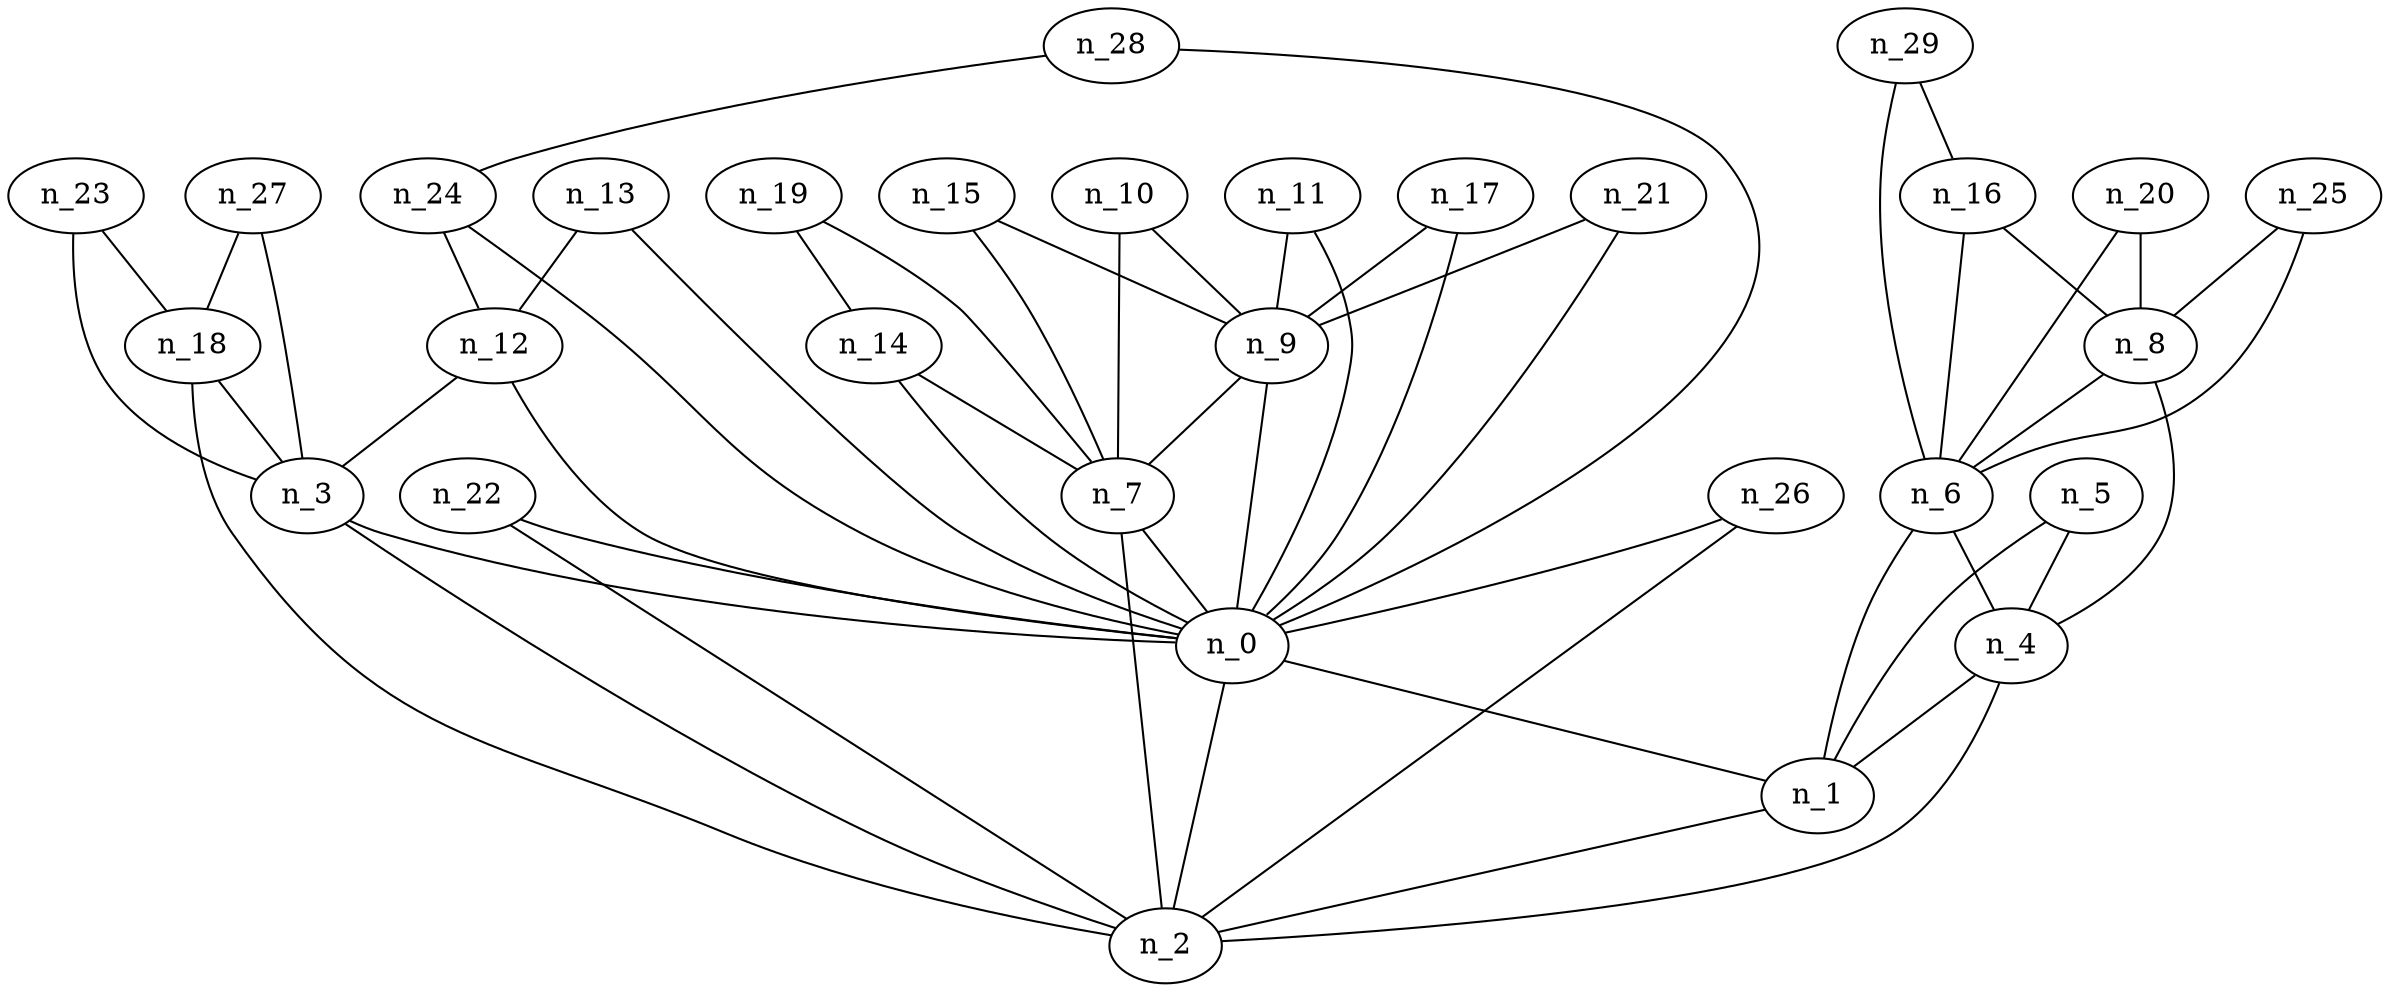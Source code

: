 graph grafoDorogovtsevMendes_30  {
n_0;
n_1;
n_2;
n_3;
n_4;
n_5;
n_6;
n_7;
n_8;
n_9;
n_10;
n_11;
n_12;
n_13;
n_14;
n_15;
n_16;
n_17;
n_18;
n_19;
n_20;
n_21;
n_22;
n_23;
n_24;
n_25;
n_26;
n_27;
n_28;
n_29;
n_0 -- n_1;
n_1 -- n_2;
n_2 -- n_0;
n_3 -- n_2;
n_3 -- n_0;
n_4 -- n_1;
n_4 -- n_2;
n_5 -- n_4;
n_5 -- n_1;
n_6 -- n_4;
n_6 -- n_1;
n_7 -- n_2;
n_7 -- n_0;
n_8 -- n_6;
n_8 -- n_4;
n_9 -- n_7;
n_9 -- n_0;
n_10 -- n_9;
n_10 -- n_7;
n_11 -- n_9;
n_11 -- n_0;
n_12 -- n_3;
n_12 -- n_0;
n_13 -- n_12;
n_13 -- n_0;
n_14 -- n_7;
n_14 -- n_0;
n_15 -- n_9;
n_15 -- n_7;
n_16 -- n_8;
n_16 -- n_6;
n_17 -- n_9;
n_17 -- n_0;
n_18 -- n_3;
n_18 -- n_2;
n_19 -- n_14;
n_19 -- n_7;
n_20 -- n_8;
n_20 -- n_6;
n_21 -- n_9;
n_21 -- n_0;
n_22 -- n_2;
n_22 -- n_0;
n_23 -- n_18;
n_23 -- n_3;
n_24 -- n_12;
n_24 -- n_0;
n_25 -- n_8;
n_25 -- n_6;
n_26 -- n_2;
n_26 -- n_0;
n_27 -- n_18;
n_27 -- n_3;
n_28 -- n_24;
n_28 -- n_0;
n_29 -- n_16;
n_29 -- n_6;
}